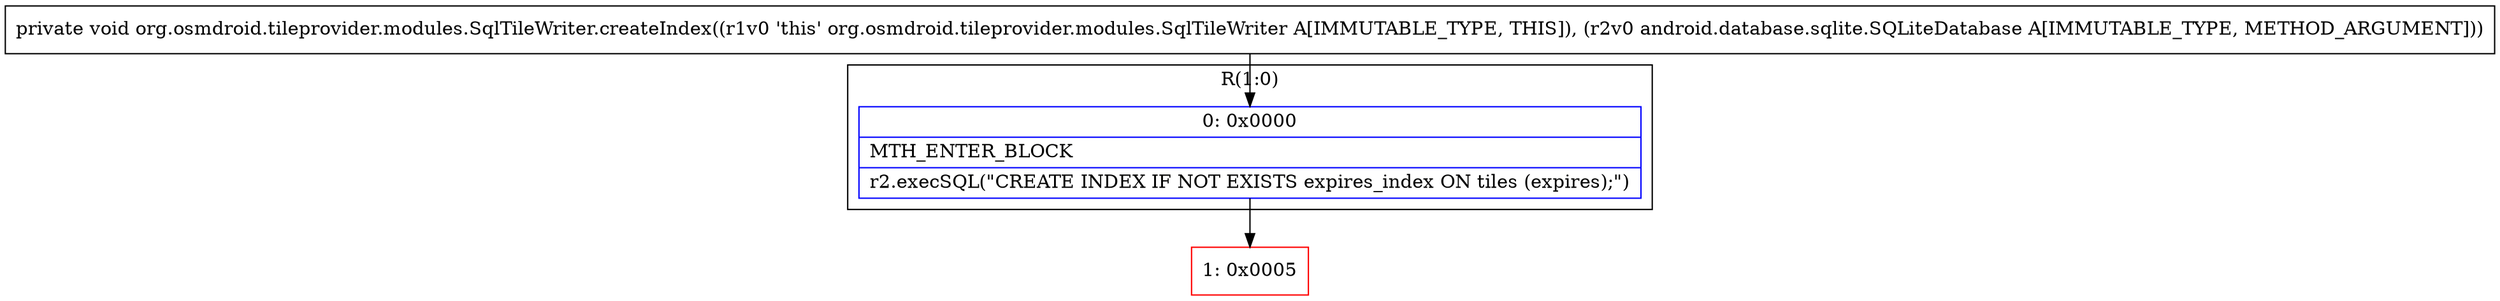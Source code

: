 digraph "CFG fororg.osmdroid.tileprovider.modules.SqlTileWriter.createIndex(Landroid\/database\/sqlite\/SQLiteDatabase;)V" {
subgraph cluster_Region_24610140 {
label = "R(1:0)";
node [shape=record,color=blue];
Node_0 [shape=record,label="{0\:\ 0x0000|MTH_ENTER_BLOCK\l|r2.execSQL(\"CREATE INDEX IF NOT EXISTS expires_index ON tiles (expires);\")\l}"];
}
Node_1 [shape=record,color=red,label="{1\:\ 0x0005}"];
MethodNode[shape=record,label="{private void org.osmdroid.tileprovider.modules.SqlTileWriter.createIndex((r1v0 'this' org.osmdroid.tileprovider.modules.SqlTileWriter A[IMMUTABLE_TYPE, THIS]), (r2v0 android.database.sqlite.SQLiteDatabase A[IMMUTABLE_TYPE, METHOD_ARGUMENT])) }"];
MethodNode -> Node_0;
Node_0 -> Node_1;
}

